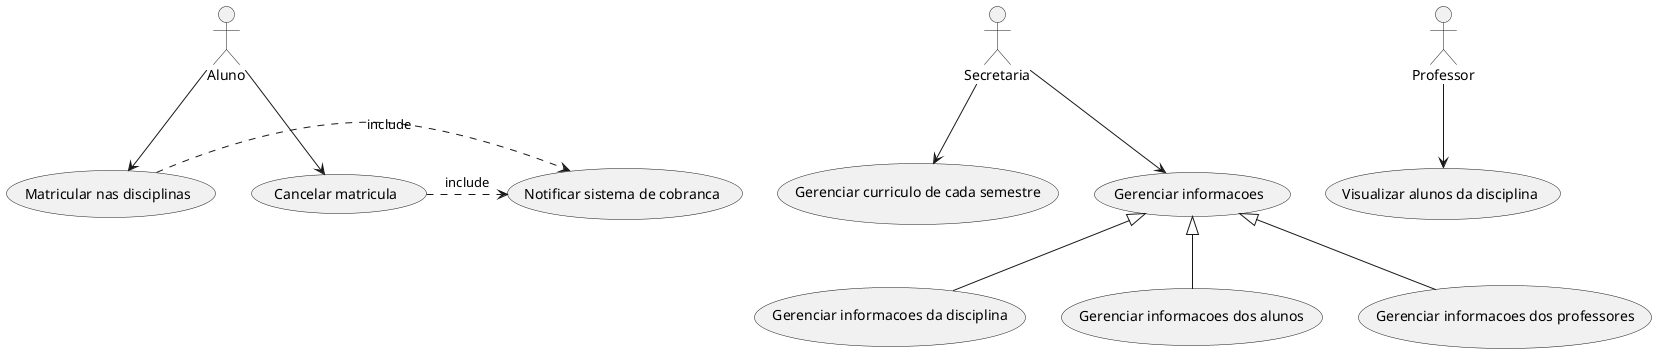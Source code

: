 @startuml
"Secretaria" as secetaria
"Aluno" as aluno
"Professor" as professor

secetaria --> (Gerenciar curriculo)
secetaria --> (Gerenciar informacoes)

(Gerenciar informacoes) <|-- (Gerenciar informacoes da disciplina)
(Gerenciar informacoes) <|-- (Gerenciar informacoes dos alunos)
(Gerenciar informacoes) <|-- (Gerenciar informacoes dos professores)

"Gerenciar curriculo de cada semestre" as (Gerenciar curriculo)
"Gerenciar informacoes" as (Gerenciar informacoes)
"Gerenciar informacoes da disciplina" as (Gerenciar informacoes da disciplina)
"Gerenciar informacoes dos professores" as (Gerenciar informacoes dos professores)
"Gerenciar informacoes dos alunos" as (Gerenciar informacoes dos alunos)

aluno --> (Matricular)
aluno --> (Cancelar matricula)
(Matricular) .> (Notificar cobranca) : include
(Cancelar matricula) .> (Notificar cobranca) : include
"Matricular nas disciplinas" as (Matricular)
"Cancelar matricula" as (Cancelar matricula)
"Notificar sistema de cobranca" as (Notificar cobranca)

professor --> (Visualizar alunos da disciplina)
"Visualizar alunos da disciplina" as (Visualizar alunos da disciplina)

@enduml

